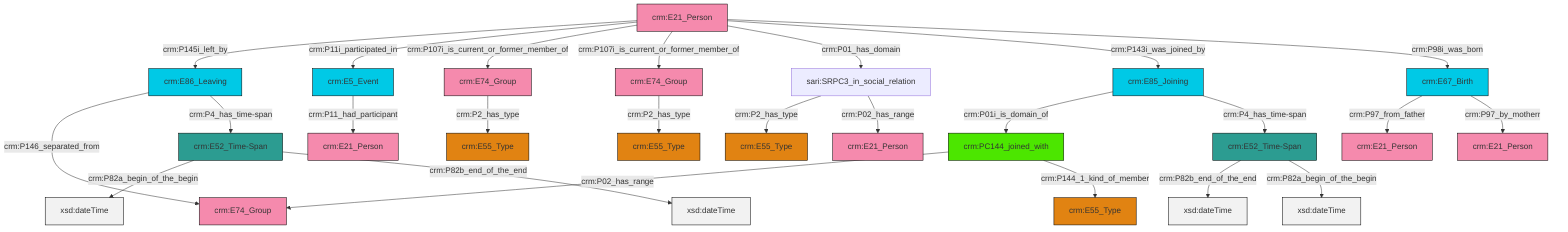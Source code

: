 graph TD
classDef Literal fill:#f2f2f2,stroke:#000000;
classDef CRM_Entity fill:#FFFFFF,stroke:#000000;
classDef Temporal_Entity fill:#00C9E6, stroke:#000000;
classDef Type fill:#E18312, stroke:#000000;
classDef Time-Span fill:#2C9C91, stroke:#000000;
classDef Appellation fill:#FFEB7F, stroke:#000000;
classDef Place fill:#008836, stroke:#000000;
classDef Persistent_Item fill:#B266B2, stroke:#000000;
classDef Conceptual_Object fill:#FFD700, stroke:#000000;
classDef Physical_Thing fill:#D2B48C, stroke:#000000;
classDef Actor fill:#f58aad, stroke:#000000;
classDef PC_Classes fill:#4ce600, stroke:#000000;
classDef Multi fill:#cccccc,stroke:#000000;

4["crm:E85_Joining"]:::Temporal_Entity -->|crm:P01i_is_domain_of| 0["crm:PC144_joined_with"]:::PC_Classes
5["crm:E74_Group"]:::Actor -->|crm:P2_has_type| 6["crm:E55_Type"]:::Type
13["crm:E86_Leaving"]:::Temporal_Entity -->|crm:P146_separated_from| 14["crm:E74_Group"]:::Actor
15["crm:E21_Person"]:::Actor -->|crm:P145i_left_by| 13["crm:E86_Leaving"]:::Temporal_Entity
17["crm:E67_Birth"]:::Temporal_Entity -->|crm:P97_from_father| 18["crm:E21_Person"]:::Actor
11["crm:E52_Time-Span"]:::Time-Span -->|crm:P82a_begin_of_the_begin| 19[xsd:dateTime]:::Literal
15["crm:E21_Person"]:::Actor -->|crm:P11i_participated_in| 22["crm:E5_Event"]:::Temporal_Entity
15["crm:E21_Person"]:::Actor -->|crm:P107i_is_current_or_former_member_of| 5["crm:E74_Group"]:::Actor
17["crm:E67_Birth"]:::Temporal_Entity -->|crm:P97_by_motherr| 2["crm:E21_Person"]:::Actor
13["crm:E86_Leaving"]:::Temporal_Entity -->|crm:P4_has_time-span| 11["crm:E52_Time-Span"]:::Time-Span
11["crm:E52_Time-Span"]:::Time-Span -->|crm:P82b_end_of_the_end| 25[xsd:dateTime]:::Literal
30["sari:SRPC3_in_social_relation"]:::Default -->|crm:P2_has_type| 31["crm:E55_Type"]:::Type
26["crm:E52_Time-Span"]:::Time-Span -->|crm:P82b_end_of_the_end| 33[xsd:dateTime]:::Literal
30["sari:SRPC3_in_social_relation"]:::Default -->|crm:P02_has_range| 9["crm:E21_Person"]:::Actor
15["crm:E21_Person"]:::Actor -->|crm:P107i_is_current_or_former_member_of| 35["crm:E74_Group"]:::Actor
15["crm:E21_Person"]:::Actor -->|crm:P01_has_domain| 30["sari:SRPC3_in_social_relation"]:::Default
4["crm:E85_Joining"]:::Temporal_Entity -->|crm:P4_has_time-span| 26["crm:E52_Time-Span"]:::Time-Span
15["crm:E21_Person"]:::Actor -->|crm:P143i_was_joined_by| 4["crm:E85_Joining"]:::Temporal_Entity
0["crm:PC144_joined_with"]:::PC_Classes -->|crm:P02_has_range| 14["crm:E74_Group"]:::Actor
35["crm:E74_Group"]:::Actor -->|crm:P2_has_type| 7["crm:E55_Type"]:::Type
15["crm:E21_Person"]:::Actor -->|crm:P98i_was_born| 17["crm:E67_Birth"]:::Temporal_Entity
22["crm:E5_Event"]:::Temporal_Entity -->|crm:P11_had_participant| 43["crm:E21_Person"]:::Actor
0["crm:PC144_joined_with"]:::PC_Classes -->|crm:P144_1_kind_of_member| 20["crm:E55_Type"]:::Type
26["crm:E52_Time-Span"]:::Time-Span -->|crm:P82a_begin_of_the_begin| 46[xsd:dateTime]:::Literal